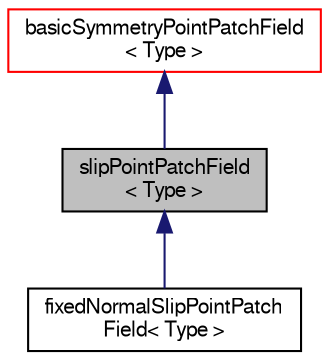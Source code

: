digraph "slipPointPatchField&lt; Type &gt;"
{
  bgcolor="transparent";
  edge [fontname="FreeSans",fontsize="10",labelfontname="FreeSans",labelfontsize="10"];
  node [fontname="FreeSans",fontsize="10",shape=record];
  Node0 [label="slipPointPatchField\l\< Type \>",height=0.2,width=0.4,color="black", fillcolor="grey75", style="filled", fontcolor="black"];
  Node1 -> Node0 [dir="back",color="midnightblue",fontsize="10",style="solid",fontname="FreeSans"];
  Node1 [label="basicSymmetryPointPatchField\l\< Type \>",height=0.2,width=0.4,color="red",URL="$a26558.html",tooltip="A Symmetry boundary condition for pointField. "];
  Node0 -> Node3 [dir="back",color="midnightblue",fontsize="10",style="solid",fontname="FreeSans"];
  Node3 [label="fixedNormalSlipPointPatch\lField\< Type \>",height=0.2,width=0.4,color="black",URL="$a26622.html",tooltip="slip with user-specified normal "];
}
